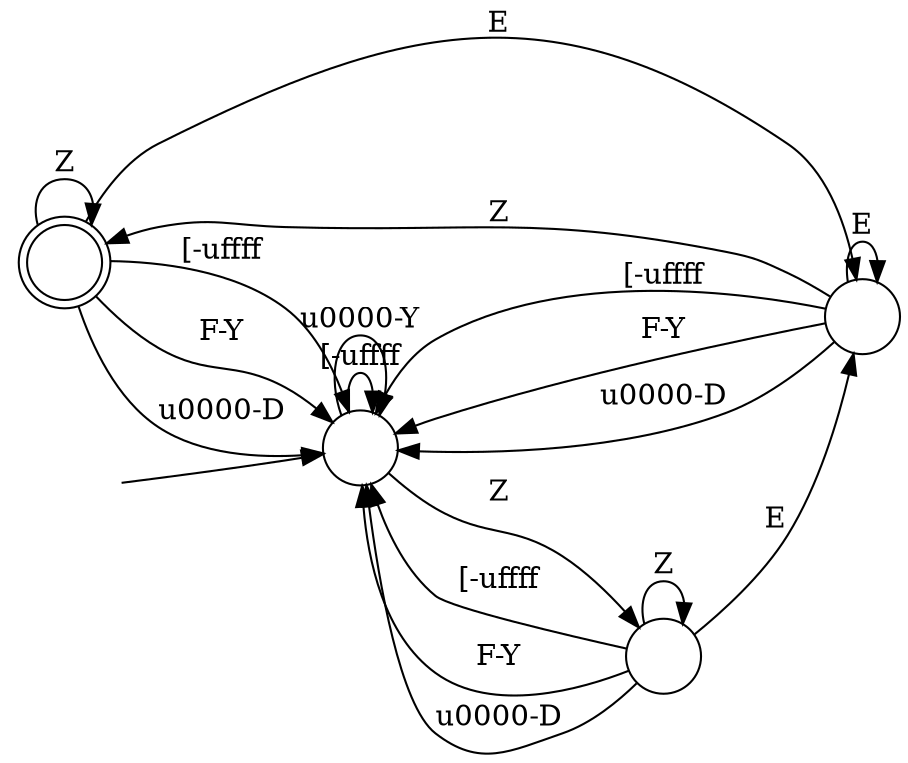 digraph Automaton {
  rankdir = LR;
  0 [shape=doublecircle,label=""];
  0 -> 2 [label="[-\uffff"]
  0 -> 0 [label="Z"]
  0 -> 2 [label="F-Y"]
  0 -> 1 [label="E"]
  0 -> 2 [label="\u0000-D"]
  1 [shape=circle,label=""];
  1 -> 2 [label="[-\uffff"]
  1 -> 0 [label="Z"]
  1 -> 2 [label="F-Y"]
  1 -> 1 [label="E"]
  1 -> 2 [label="\u0000-D"]
  2 [shape=circle,label=""];
  initial [shape=plaintext,label=""];
  initial -> 2
  2 -> 2 [label="[-\uffff"]
  2 -> 3 [label="Z"]
  2 -> 2 [label="\u0000-Y"]
  3 [shape=circle,label=""];
  3 -> 2 [label="[-\uffff"]
  3 -> 3 [label="Z"]
  3 -> 2 [label="F-Y"]
  3 -> 1 [label="E"]
  3 -> 2 [label="\u0000-D"]
}
